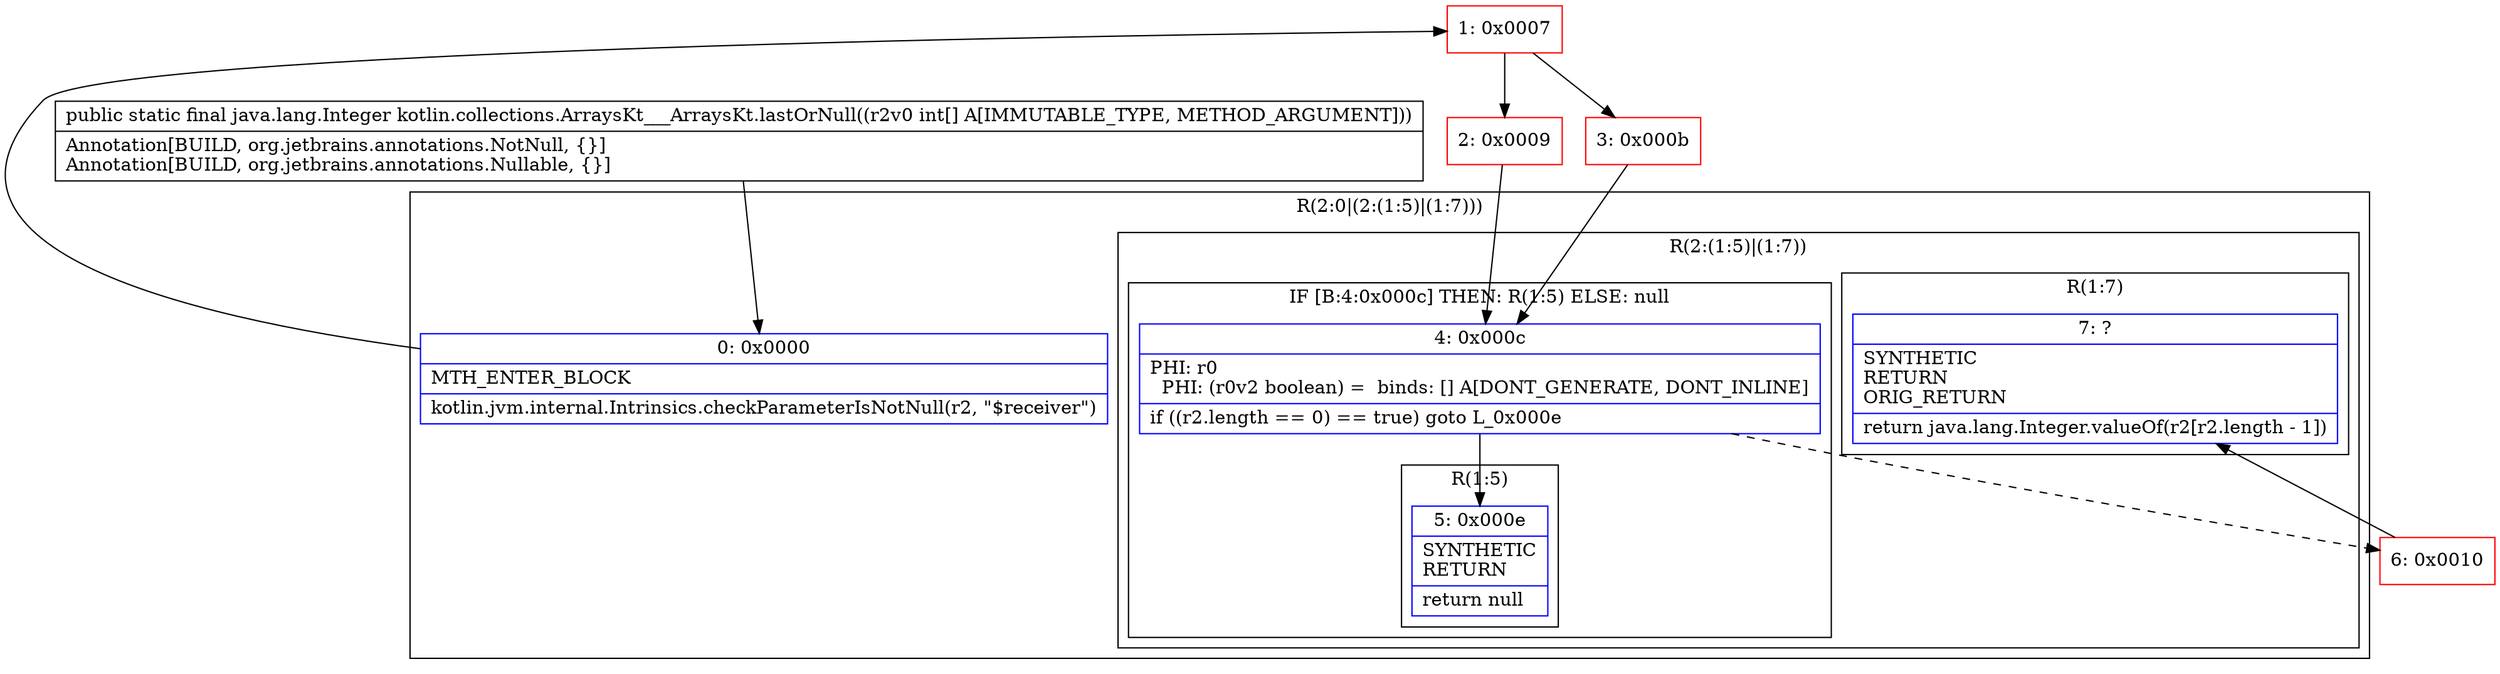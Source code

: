 digraph "CFG forkotlin.collections.ArraysKt___ArraysKt.lastOrNull([I)Ljava\/lang\/Integer;" {
subgraph cluster_Region_551550638 {
label = "R(2:0|(2:(1:5)|(1:7)))";
node [shape=record,color=blue];
Node_0 [shape=record,label="{0\:\ 0x0000|MTH_ENTER_BLOCK\l|kotlin.jvm.internal.Intrinsics.checkParameterIsNotNull(r2, \"$receiver\")\l}"];
subgraph cluster_Region_190456013 {
label = "R(2:(1:5)|(1:7))";
node [shape=record,color=blue];
subgraph cluster_IfRegion_1383462720 {
label = "IF [B:4:0x000c] THEN: R(1:5) ELSE: null";
node [shape=record,color=blue];
Node_4 [shape=record,label="{4\:\ 0x000c|PHI: r0 \l  PHI: (r0v2 boolean) =  binds: [] A[DONT_GENERATE, DONT_INLINE]\l|if ((r2.length == 0) == true) goto L_0x000e\l}"];
subgraph cluster_Region_425244826 {
label = "R(1:5)";
node [shape=record,color=blue];
Node_5 [shape=record,label="{5\:\ 0x000e|SYNTHETIC\lRETURN\l|return null\l}"];
}
}
subgraph cluster_Region_1177358225 {
label = "R(1:7)";
node [shape=record,color=blue];
Node_7 [shape=record,label="{7\:\ ?|SYNTHETIC\lRETURN\lORIG_RETURN\l|return java.lang.Integer.valueOf(r2[r2.length \- 1])\l}"];
}
}
}
Node_1 [shape=record,color=red,label="{1\:\ 0x0007}"];
Node_2 [shape=record,color=red,label="{2\:\ 0x0009}"];
Node_3 [shape=record,color=red,label="{3\:\ 0x000b}"];
Node_6 [shape=record,color=red,label="{6\:\ 0x0010}"];
MethodNode[shape=record,label="{public static final java.lang.Integer kotlin.collections.ArraysKt___ArraysKt.lastOrNull((r2v0 int[] A[IMMUTABLE_TYPE, METHOD_ARGUMENT]))  | Annotation[BUILD, org.jetbrains.annotations.NotNull, \{\}]\lAnnotation[BUILD, org.jetbrains.annotations.Nullable, \{\}]\l}"];
MethodNode -> Node_0;
Node_0 -> Node_1;
Node_4 -> Node_5;
Node_4 -> Node_6[style=dashed];
Node_1 -> Node_2;
Node_1 -> Node_3;
Node_2 -> Node_4;
Node_3 -> Node_4;
Node_6 -> Node_7;
}

